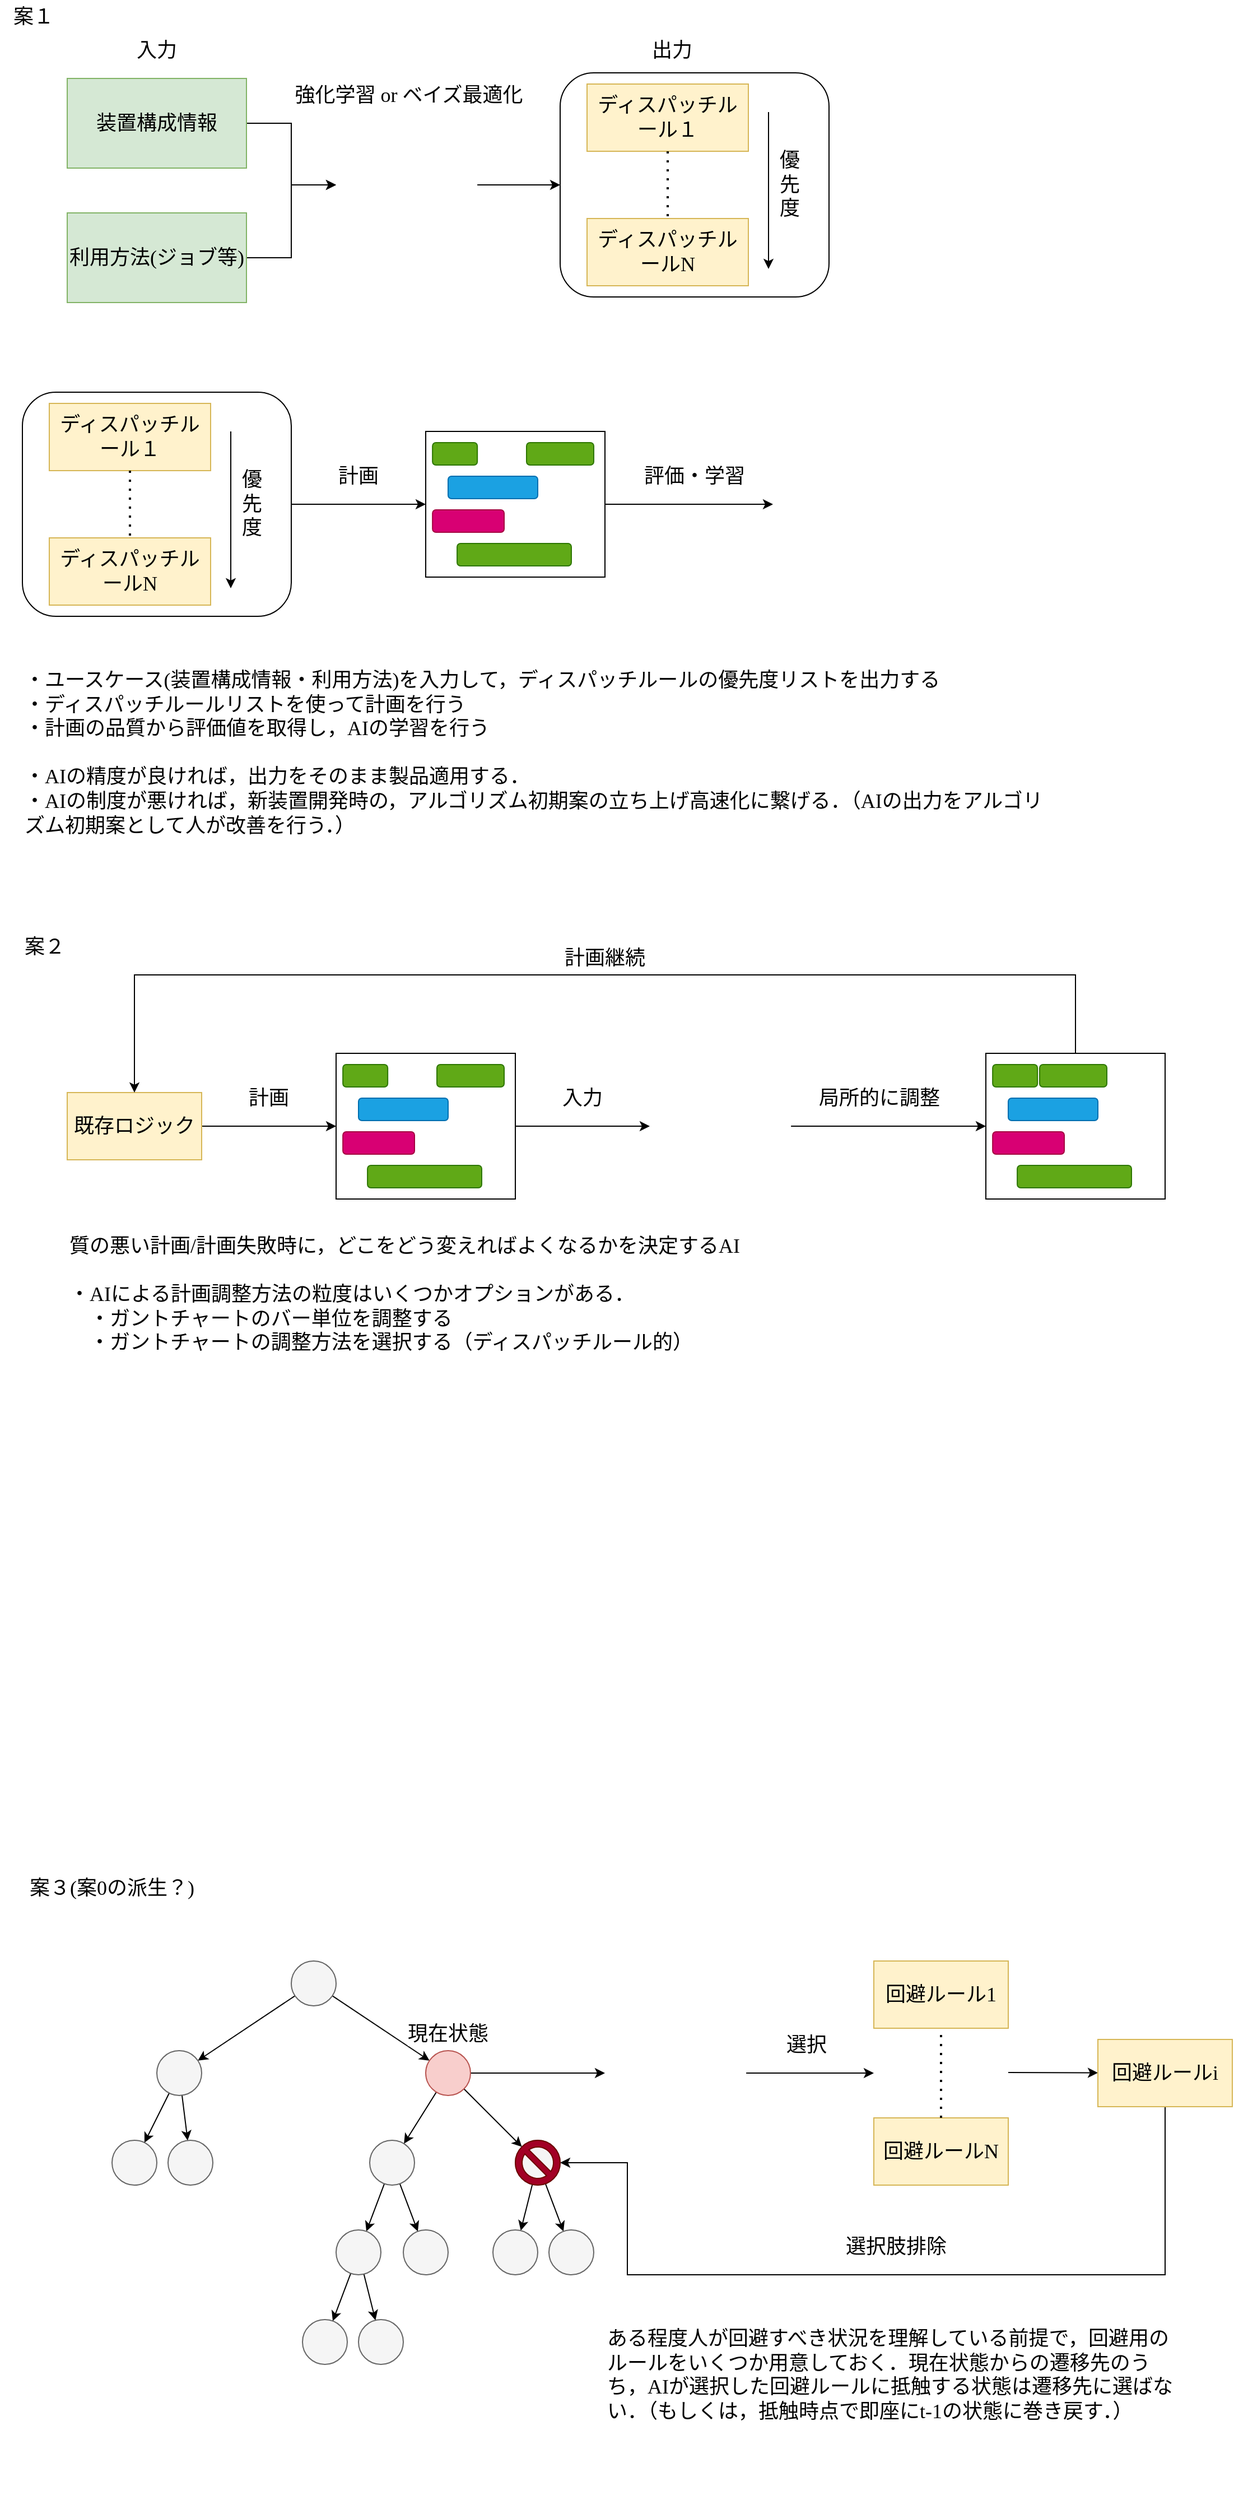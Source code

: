 <mxfile version="27.0.9">
  <diagram name="ページ1" id="3k1s6wL4XpSj8VGWM7QD">
    <mxGraphModel dx="1426" dy="865" grid="1" gridSize="10" guides="1" tooltips="1" connect="1" arrows="1" fold="1" page="1" pageScale="1" pageWidth="1169" pageHeight="827" math="1" shadow="0">
      <root>
        <mxCell id="0" />
        <mxCell id="1" parent="0" />
        <mxCell id="cTubYAA-7D6zqgPEyYFu-29" style="edgeStyle=orthogonalEdgeStyle;rounded=0;orthogonalLoop=1;jettySize=auto;html=1;fontFamily=Times New Roman;fontSize=18;fontColor=default;" edge="1" parent="1" source="cTubYAA-7D6zqgPEyYFu-1" target="cTubYAA-7D6zqgPEyYFu-6">
          <mxGeometry relative="1" as="geometry" />
        </mxCell>
        <mxCell id="cTubYAA-7D6zqgPEyYFu-1" value="装置構成情報" style="rounded=0;fontFamily=Times New Roman;whiteSpace=wrap;fillColor=#d5e8d4;strokeColor=#82b366;fontSize=18;" vertex="1" parent="1">
          <mxGeometry x="80" y="80" width="160" height="80" as="geometry" />
        </mxCell>
        <mxCell id="cTubYAA-7D6zqgPEyYFu-30" style="edgeStyle=orthogonalEdgeStyle;rounded=0;orthogonalLoop=1;jettySize=auto;html=1;fontFamily=Times New Roman;fontSize=18;fontColor=default;" edge="1" parent="1" source="cTubYAA-7D6zqgPEyYFu-2" target="cTubYAA-7D6zqgPEyYFu-6">
          <mxGeometry relative="1" as="geometry" />
        </mxCell>
        <mxCell id="cTubYAA-7D6zqgPEyYFu-2" value="利用方法(ジョブ等)" style="rounded=0;fontFamily=Times New Roman;whiteSpace=wrap;fillColor=#d5e8d4;strokeColor=#82b366;fontSize=18;" vertex="1" parent="1">
          <mxGeometry x="80" y="200" width="160" height="80" as="geometry" />
        </mxCell>
        <mxCell id="cTubYAA-7D6zqgPEyYFu-34" style="edgeStyle=orthogonalEdgeStyle;rounded=0;orthogonalLoop=1;jettySize=auto;html=1;fontFamily=Times New Roman;fontSize=18;fontColor=default;" edge="1" parent="1" source="cTubYAA-7D6zqgPEyYFu-6" target="cTubYAA-7D6zqgPEyYFu-33">
          <mxGeometry relative="1" as="geometry" />
        </mxCell>
        <mxCell id="cTubYAA-7D6zqgPEyYFu-6" value="" style="shape=image;verticalLabelPosition=bottom;labelBackgroundColor=default;verticalAlign=top;aspect=fixed;imageAspect=0;image=https://blogger.googleusercontent.com/img/b/R29vZ2xl/AVvXsEhVrfVjrLNNp3dprI-X9lY6qS-xR_Qn9VzS00sVOw2APrKd-1oiiWXPSVl2aOSGftR0UVhi4LuhsdffLHsWB71neakU-5nYAsNpsVvH5W5_i6X3aBUP6t0GsmuAP0iuctzwpcPFZZZd94w/s400/computer_jinkou_chinou.png;" vertex="1" parent="1">
          <mxGeometry x="320" y="120" width="126.08" height="110" as="geometry" />
        </mxCell>
        <mxCell id="cTubYAA-7D6zqgPEyYFu-27" value="案１" style="text;html=1;align=center;verticalAlign=middle;whiteSpace=wrap;rounded=0;fontFamily=Times New Roman;fontSize=18;fontColor=default;" vertex="1" parent="1">
          <mxGeometry x="20" y="10" width="60" height="30" as="geometry" />
        </mxCell>
        <mxCell id="cTubYAA-7D6zqgPEyYFu-35" value="" style="group" vertex="1" connectable="0" parent="1">
          <mxGeometry x="520" y="75" width="240" height="200" as="geometry" />
        </mxCell>
        <mxCell id="cTubYAA-7D6zqgPEyYFu-33" value="" style="rounded=1;whiteSpace=wrap;html=1;align=center;verticalAlign=middle;fontFamily=Times New Roman;fontSize=18;" vertex="1" parent="cTubYAA-7D6zqgPEyYFu-35">
          <mxGeometry width="240" height="200.0" as="geometry" />
        </mxCell>
        <mxCell id="cTubYAA-7D6zqgPEyYFu-25" value="ディスパッチルール１" style="rounded=0;whiteSpace=wrap;strokeColor=#d6b656;align=center;verticalAlign=middle;fontFamily=Times New Roman;fontSize=18;fillColor=#fff2cc;" vertex="1" parent="cTubYAA-7D6zqgPEyYFu-35">
          <mxGeometry x="24" y="10" width="144" height="60.0" as="geometry" />
        </mxCell>
        <mxCell id="cTubYAA-7D6zqgPEyYFu-26" value="ディスパッチルールN" style="rounded=0;whiteSpace=wrap;strokeColor=#d6b656;align=center;verticalAlign=middle;fontFamily=Times New Roman;fontSize=18;fillColor=#fff2cc;" vertex="1" parent="cTubYAA-7D6zqgPEyYFu-35">
          <mxGeometry x="24" y="130" width="144" height="60.0" as="geometry" />
        </mxCell>
        <mxCell id="cTubYAA-7D6zqgPEyYFu-32" value="" style="endArrow=none;dashed=1;html=1;dashPattern=1 3;strokeWidth=2;rounded=0;fontFamily=Times New Roman;fontSize=18;fontColor=default;exitX=0.5;exitY=1;exitDx=0;exitDy=0;entryX=0.5;entryY=0;entryDx=0;entryDy=0;" edge="1" parent="cTubYAA-7D6zqgPEyYFu-35" source="cTubYAA-7D6zqgPEyYFu-25" target="cTubYAA-7D6zqgPEyYFu-26">
          <mxGeometry width="50" height="50" relative="1" as="geometry">
            <mxPoint x="12" y="350.0" as="sourcePoint" />
            <mxPoint x="72" y="300" as="targetPoint" />
          </mxGeometry>
        </mxCell>
        <mxCell id="cTubYAA-7D6zqgPEyYFu-44" value="" style="endArrow=classic;html=1;rounded=0;fontFamily=Times New Roman;fontSize=18;fontColor=default;" edge="1" parent="cTubYAA-7D6zqgPEyYFu-35">
          <mxGeometry width="50" height="50" relative="1" as="geometry">
            <mxPoint x="186" y="35" as="sourcePoint" />
            <mxPoint x="186" y="175" as="targetPoint" />
          </mxGeometry>
        </mxCell>
        <mxCell id="cTubYAA-7D6zqgPEyYFu-45" value="優先度" style="text;html=1;align=center;verticalAlign=middle;whiteSpace=wrap;rounded=0;fontFamily=Times New Roman;fontSize=18;fontColor=default;direction=south;" vertex="1" parent="cTubYAA-7D6zqgPEyYFu-35">
          <mxGeometry x="190" y="70" width="30" height="60" as="geometry" />
        </mxCell>
        <mxCell id="cTubYAA-7D6zqgPEyYFu-36" value="入力" style="text;html=1;align=center;verticalAlign=middle;whiteSpace=wrap;rounded=0;fontFamily=Times New Roman;fontSize=18;fontColor=default;" vertex="1" parent="1">
          <mxGeometry x="130" y="40" width="60" height="30" as="geometry" />
        </mxCell>
        <mxCell id="cTubYAA-7D6zqgPEyYFu-37" value="出力" style="text;html=1;align=center;verticalAlign=middle;whiteSpace=wrap;rounded=0;fontFamily=Times New Roman;fontSize=18;fontColor=default;" vertex="1" parent="1">
          <mxGeometry x="590" y="40" width="60" height="30" as="geometry" />
        </mxCell>
        <mxCell id="cTubYAA-7D6zqgPEyYFu-38" value="強化学習 or ベイズ最適化" style="text;html=1;align=center;verticalAlign=middle;whiteSpace=wrap;rounded=0;fontFamily=Times New Roman;fontSize=18;fontColor=default;" vertex="1" parent="1">
          <mxGeometry x="280" y="80" width="210" height="30" as="geometry" />
        </mxCell>
        <mxCell id="cTubYAA-7D6zqgPEyYFu-46" value="" style="group" vertex="1" connectable="0" parent="1">
          <mxGeometry x="40" y="360" width="240" height="200" as="geometry" />
        </mxCell>
        <mxCell id="cTubYAA-7D6zqgPEyYFu-47" value="" style="rounded=1;whiteSpace=wrap;html=1;align=center;verticalAlign=middle;fontFamily=Times New Roman;fontSize=18;" vertex="1" parent="cTubYAA-7D6zqgPEyYFu-46">
          <mxGeometry width="240" height="200.0" as="geometry" />
        </mxCell>
        <mxCell id="cTubYAA-7D6zqgPEyYFu-48" value="ディスパッチルール１" style="rounded=0;whiteSpace=wrap;strokeColor=#d6b656;align=center;verticalAlign=middle;fontFamily=Times New Roman;fontSize=18;fillColor=#fff2cc;" vertex="1" parent="cTubYAA-7D6zqgPEyYFu-46">
          <mxGeometry x="24" y="10" width="144" height="60.0" as="geometry" />
        </mxCell>
        <mxCell id="cTubYAA-7D6zqgPEyYFu-49" value="ディスパッチルールN" style="rounded=0;whiteSpace=wrap;strokeColor=#d6b656;align=center;verticalAlign=middle;fontFamily=Times New Roman;fontSize=18;fillColor=#fff2cc;" vertex="1" parent="cTubYAA-7D6zqgPEyYFu-46">
          <mxGeometry x="24" y="130" width="144" height="60.0" as="geometry" />
        </mxCell>
        <mxCell id="cTubYAA-7D6zqgPEyYFu-50" value="" style="endArrow=none;dashed=1;html=1;dashPattern=1 3;strokeWidth=2;rounded=0;fontFamily=Times New Roman;fontSize=18;fontColor=default;exitX=0.5;exitY=1;exitDx=0;exitDy=0;entryX=0.5;entryY=0;entryDx=0;entryDy=0;" edge="1" parent="cTubYAA-7D6zqgPEyYFu-46" source="cTubYAA-7D6zqgPEyYFu-48" target="cTubYAA-7D6zqgPEyYFu-49">
          <mxGeometry width="50" height="50" relative="1" as="geometry">
            <mxPoint x="12" y="350.0" as="sourcePoint" />
            <mxPoint x="72" y="300" as="targetPoint" />
          </mxGeometry>
        </mxCell>
        <mxCell id="cTubYAA-7D6zqgPEyYFu-51" value="" style="endArrow=classic;html=1;rounded=0;fontFamily=Times New Roman;fontSize=18;fontColor=default;" edge="1" parent="cTubYAA-7D6zqgPEyYFu-46">
          <mxGeometry width="50" height="50" relative="1" as="geometry">
            <mxPoint x="186" y="35" as="sourcePoint" />
            <mxPoint x="186" y="175" as="targetPoint" />
          </mxGeometry>
        </mxCell>
        <mxCell id="cTubYAA-7D6zqgPEyYFu-52" value="優先度" style="text;html=1;align=center;verticalAlign=middle;whiteSpace=wrap;rounded=0;fontFamily=Times New Roman;fontSize=18;fontColor=default;direction=south;" vertex="1" parent="cTubYAA-7D6zqgPEyYFu-46">
          <mxGeometry x="190" y="70" width="30" height="60" as="geometry" />
        </mxCell>
        <mxCell id="cTubYAA-7D6zqgPEyYFu-62" value="" style="group" vertex="1" connectable="0" parent="1">
          <mxGeometry x="400" y="395" width="160" height="130" as="geometry" />
        </mxCell>
        <mxCell id="cTubYAA-7D6zqgPEyYFu-56" value="" style="rounded=0;whiteSpace=wrap;html=1;align=center;verticalAlign=middle;fontFamily=Times New Roman;fontSize=18;" vertex="1" parent="cTubYAA-7D6zqgPEyYFu-62">
          <mxGeometry width="160" height="130" as="geometry" />
        </mxCell>
        <mxCell id="cTubYAA-7D6zqgPEyYFu-55" value="" style="rounded=1;whiteSpace=wrap;html=1;strokeColor=#2D7600;align=center;verticalAlign=middle;fontFamily=Times New Roman;fontSize=18;fontColor=#ffffff;fillColor=#60a917;" vertex="1" parent="cTubYAA-7D6zqgPEyYFu-62">
          <mxGeometry x="6.08" y="10" width="40" height="20" as="geometry" />
        </mxCell>
        <mxCell id="cTubYAA-7D6zqgPEyYFu-58" value="" style="rounded=1;whiteSpace=wrap;html=1;strokeColor=#006EAF;align=center;verticalAlign=middle;fontFamily=Times New Roman;fontSize=18;fontColor=#ffffff;fillColor=#1ba1e2;" vertex="1" parent="cTubYAA-7D6zqgPEyYFu-62">
          <mxGeometry x="20" y="40" width="80" height="20" as="geometry" />
        </mxCell>
        <mxCell id="cTubYAA-7D6zqgPEyYFu-59" value="" style="rounded=1;whiteSpace=wrap;html=1;strokeColor=#A50040;align=center;verticalAlign=middle;fontFamily=Times New Roman;fontSize=18;fontColor=#ffffff;fillColor=#d80073;" vertex="1" parent="cTubYAA-7D6zqgPEyYFu-62">
          <mxGeometry x="6.08" y="70" width="63.92" height="20" as="geometry" />
        </mxCell>
        <mxCell id="cTubYAA-7D6zqgPEyYFu-60" value="" style="rounded=1;whiteSpace=wrap;html=1;strokeColor=#2D7600;align=center;verticalAlign=middle;fontFamily=Times New Roman;fontSize=18;fontColor=#ffffff;fillColor=#60a917;" vertex="1" parent="cTubYAA-7D6zqgPEyYFu-62">
          <mxGeometry x="28.04" y="100" width="101.96" height="20" as="geometry" />
        </mxCell>
        <mxCell id="cTubYAA-7D6zqgPEyYFu-61" value="" style="rounded=1;whiteSpace=wrap;html=1;strokeColor=#2D7600;align=center;verticalAlign=middle;fontFamily=Times New Roman;fontSize=18;fontColor=#ffffff;fillColor=#60a917;" vertex="1" parent="cTubYAA-7D6zqgPEyYFu-62">
          <mxGeometry x="90" y="10" width="60" height="20" as="geometry" />
        </mxCell>
        <mxCell id="cTubYAA-7D6zqgPEyYFu-63" style="edgeStyle=orthogonalEdgeStyle;rounded=0;orthogonalLoop=1;jettySize=auto;html=1;fontFamily=Times New Roman;fontSize=18;fontColor=default;" edge="1" parent="1" source="cTubYAA-7D6zqgPEyYFu-47" target="cTubYAA-7D6zqgPEyYFu-56">
          <mxGeometry relative="1" as="geometry" />
        </mxCell>
        <mxCell id="cTubYAA-7D6zqgPEyYFu-64" value="計画" style="text;html=1;align=center;verticalAlign=middle;whiteSpace=wrap;rounded=0;fontFamily=Times New Roman;fontSize=18;fontColor=default;" vertex="1" parent="1">
          <mxGeometry x="310" y="420" width="60" height="30" as="geometry" />
        </mxCell>
        <mxCell id="cTubYAA-7D6zqgPEyYFu-66" value="" style="shape=image;verticalLabelPosition=bottom;labelBackgroundColor=default;verticalAlign=top;aspect=fixed;imageAspect=0;image=https://blogger.googleusercontent.com/img/b/R29vZ2xl/AVvXsEhVrfVjrLNNp3dprI-X9lY6qS-xR_Qn9VzS00sVOw2APrKd-1oiiWXPSVl2aOSGftR0UVhi4LuhsdffLHsWB71neakU-5nYAsNpsVvH5W5_i6X3aBUP6t0GsmuAP0iuctzwpcPFZZZd94w/s400/computer_jinkou_chinou.png;" vertex="1" parent="1">
          <mxGeometry x="710" y="405" width="126.08" height="110" as="geometry" />
        </mxCell>
        <mxCell id="cTubYAA-7D6zqgPEyYFu-67" value="評価・学習" style="text;html=1;align=center;verticalAlign=middle;whiteSpace=wrap;rounded=0;fontFamily=Times New Roman;fontSize=18;fontColor=default;" vertex="1" parent="1">
          <mxGeometry x="590" y="420" width="100" height="30" as="geometry" />
        </mxCell>
        <mxCell id="cTubYAA-7D6zqgPEyYFu-65" style="edgeStyle=orthogonalEdgeStyle;rounded=0;orthogonalLoop=1;jettySize=auto;html=1;fontFamily=Times New Roman;fontSize=18;fontColor=default;" edge="1" parent="1" source="cTubYAA-7D6zqgPEyYFu-56" target="cTubYAA-7D6zqgPEyYFu-66">
          <mxGeometry relative="1" as="geometry">
            <mxPoint x="680" y="460" as="targetPoint" />
          </mxGeometry>
        </mxCell>
        <mxCell id="cTubYAA-7D6zqgPEyYFu-68" value="・ユースケース(装置構成情報・利用方法)を入力して，ディスパッチルールの優先度リストを出力する&lt;div&gt;・ディスパッチルールリストを使って計画を行う&lt;/div&gt;&lt;div&gt;・計画の品質から評価値を取得し，AIの学習を行う&lt;/div&gt;&lt;div&gt;&lt;br&gt;&lt;/div&gt;&lt;div&gt;・AIの精度が良ければ，出力をそのまま製品適用する．&lt;/div&gt;&lt;div&gt;・AIの制度が悪ければ，新装置開発時の，アルゴリズム初期案の立ち上げ高速化に繋げる．（AIの出力をアルゴリズム初期案として人が改善を行う．）&lt;/div&gt;" style="text;html=1;align=left;verticalAlign=top;whiteSpace=wrap;rounded=0;fontFamily=Times New Roman;fontSize=18;fontColor=default;" vertex="1" parent="1">
          <mxGeometry x="40" y="600" width="920" height="200" as="geometry" />
        </mxCell>
        <mxCell id="cTubYAA-7D6zqgPEyYFu-69" value="案２" style="text;html=1;align=center;verticalAlign=middle;whiteSpace=wrap;rounded=0;fontFamily=Times New Roman;fontSize=18;fontColor=default;" vertex="1" parent="1">
          <mxGeometry x="30" y="840" width="60" height="30" as="geometry" />
        </mxCell>
        <mxCell id="cTubYAA-7D6zqgPEyYFu-70" value="" style="group" vertex="1" connectable="0" parent="1">
          <mxGeometry x="320" y="950" width="160" height="130" as="geometry" />
        </mxCell>
        <mxCell id="cTubYAA-7D6zqgPEyYFu-71" value="" style="rounded=0;whiteSpace=wrap;html=1;align=center;verticalAlign=middle;fontFamily=Times New Roman;fontSize=18;" vertex="1" parent="cTubYAA-7D6zqgPEyYFu-70">
          <mxGeometry width="160" height="130" as="geometry" />
        </mxCell>
        <mxCell id="cTubYAA-7D6zqgPEyYFu-72" value="" style="rounded=1;whiteSpace=wrap;html=1;strokeColor=#2D7600;align=center;verticalAlign=middle;fontFamily=Times New Roman;fontSize=18;fontColor=#ffffff;fillColor=#60a917;" vertex="1" parent="cTubYAA-7D6zqgPEyYFu-70">
          <mxGeometry x="6.08" y="10" width="40" height="20" as="geometry" />
        </mxCell>
        <mxCell id="cTubYAA-7D6zqgPEyYFu-73" value="" style="rounded=1;whiteSpace=wrap;html=1;strokeColor=#006EAF;align=center;verticalAlign=middle;fontFamily=Times New Roman;fontSize=18;fontColor=#ffffff;fillColor=#1ba1e2;" vertex="1" parent="cTubYAA-7D6zqgPEyYFu-70">
          <mxGeometry x="20" y="40" width="80" height="20" as="geometry" />
        </mxCell>
        <mxCell id="cTubYAA-7D6zqgPEyYFu-74" value="" style="rounded=1;whiteSpace=wrap;html=1;strokeColor=#A50040;align=center;verticalAlign=middle;fontFamily=Times New Roman;fontSize=18;fontColor=#ffffff;fillColor=#d80073;" vertex="1" parent="cTubYAA-7D6zqgPEyYFu-70">
          <mxGeometry x="6.08" y="70" width="63.92" height="20" as="geometry" />
        </mxCell>
        <mxCell id="cTubYAA-7D6zqgPEyYFu-75" value="" style="rounded=1;whiteSpace=wrap;html=1;strokeColor=#2D7600;align=center;verticalAlign=middle;fontFamily=Times New Roman;fontSize=18;fontColor=#ffffff;fillColor=#60a917;" vertex="1" parent="cTubYAA-7D6zqgPEyYFu-70">
          <mxGeometry x="28.04" y="100" width="101.96" height="20" as="geometry" />
        </mxCell>
        <mxCell id="cTubYAA-7D6zqgPEyYFu-76" value="" style="rounded=1;whiteSpace=wrap;html=1;strokeColor=#2D7600;align=center;verticalAlign=middle;fontFamily=Times New Roman;fontSize=18;fontColor=#ffffff;fillColor=#60a917;" vertex="1" parent="cTubYAA-7D6zqgPEyYFu-70">
          <mxGeometry x="90" y="10" width="60" height="20" as="geometry" />
        </mxCell>
        <mxCell id="cTubYAA-7D6zqgPEyYFu-78" style="edgeStyle=orthogonalEdgeStyle;rounded=0;orthogonalLoop=1;jettySize=auto;html=1;fontFamily=Times New Roman;fontSize=18;fontColor=default;" edge="1" parent="1" source="cTubYAA-7D6zqgPEyYFu-77" target="cTubYAA-7D6zqgPEyYFu-71">
          <mxGeometry relative="1" as="geometry" />
        </mxCell>
        <mxCell id="cTubYAA-7D6zqgPEyYFu-77" value="既存ロジック" style="rounded=0;whiteSpace=wrap;html=1;strokeColor=#d6b656;align=center;verticalAlign=middle;fontFamily=Times New Roman;fontSize=18;fontColor=default;fillColor=#fff2cc;" vertex="1" parent="1">
          <mxGeometry x="80" y="985" width="120" height="60" as="geometry" />
        </mxCell>
        <mxCell id="cTubYAA-7D6zqgPEyYFu-79" value="計画" style="text;html=1;align=center;verticalAlign=middle;whiteSpace=wrap;rounded=0;fontFamily=Times New Roman;fontSize=18;fontColor=default;" vertex="1" parent="1">
          <mxGeometry x="230" y="975" width="60" height="30" as="geometry" />
        </mxCell>
        <mxCell id="cTubYAA-7D6zqgPEyYFu-90" style="edgeStyle=orthogonalEdgeStyle;rounded=0;orthogonalLoop=1;jettySize=auto;html=1;fontFamily=Times New Roman;fontSize=18;fontColor=default;" edge="1" parent="1" source="cTubYAA-7D6zqgPEyYFu-80" target="cTubYAA-7D6zqgPEyYFu-84">
          <mxGeometry relative="1" as="geometry" />
        </mxCell>
        <mxCell id="cTubYAA-7D6zqgPEyYFu-80" value="" style="shape=image;verticalLabelPosition=bottom;labelBackgroundColor=default;verticalAlign=top;aspect=fixed;imageAspect=0;image=https://blogger.googleusercontent.com/img/b/R29vZ2xl/AVvXsEhVrfVjrLNNp3dprI-X9lY6qS-xR_Qn9VzS00sVOw2APrKd-1oiiWXPSVl2aOSGftR0UVhi4LuhsdffLHsWB71neakU-5nYAsNpsVvH5W5_i6X3aBUP6t0GsmuAP0iuctzwpcPFZZZd94w/s400/computer_jinkou_chinou.png;" vertex="1" parent="1">
          <mxGeometry x="600" y="960" width="126.08" height="110" as="geometry" />
        </mxCell>
        <mxCell id="cTubYAA-7D6zqgPEyYFu-81" style="edgeStyle=orthogonalEdgeStyle;rounded=0;orthogonalLoop=1;jettySize=auto;html=1;fontFamily=Times New Roman;fontSize=18;fontColor=default;" edge="1" parent="1" source="cTubYAA-7D6zqgPEyYFu-71" target="cTubYAA-7D6zqgPEyYFu-80">
          <mxGeometry relative="1" as="geometry" />
        </mxCell>
        <mxCell id="cTubYAA-7D6zqgPEyYFu-82" value="入力" style="text;html=1;align=center;verticalAlign=middle;whiteSpace=wrap;rounded=0;fontFamily=Times New Roman;fontSize=18;fontColor=default;" vertex="1" parent="1">
          <mxGeometry x="510" y="975" width="60" height="30" as="geometry" />
        </mxCell>
        <mxCell id="cTubYAA-7D6zqgPEyYFu-83" value="" style="group" vertex="1" connectable="0" parent="1">
          <mxGeometry x="900" y="950" width="160" height="130" as="geometry" />
        </mxCell>
        <mxCell id="cTubYAA-7D6zqgPEyYFu-84" value="" style="rounded=0;whiteSpace=wrap;html=1;align=center;verticalAlign=middle;fontFamily=Times New Roman;fontSize=18;" vertex="1" parent="cTubYAA-7D6zqgPEyYFu-83">
          <mxGeometry width="160" height="130" as="geometry" />
        </mxCell>
        <mxCell id="cTubYAA-7D6zqgPEyYFu-85" value="" style="rounded=1;whiteSpace=wrap;html=1;strokeColor=#2D7600;align=center;verticalAlign=middle;fontFamily=Times New Roman;fontSize=18;fontColor=#ffffff;fillColor=#60a917;" vertex="1" parent="cTubYAA-7D6zqgPEyYFu-83">
          <mxGeometry x="6.08" y="10" width="40" height="20" as="geometry" />
        </mxCell>
        <mxCell id="cTubYAA-7D6zqgPEyYFu-86" value="" style="rounded=1;whiteSpace=wrap;html=1;strokeColor=#006EAF;align=center;verticalAlign=middle;fontFamily=Times New Roman;fontSize=18;fontColor=#ffffff;fillColor=#1ba1e2;" vertex="1" parent="cTubYAA-7D6zqgPEyYFu-83">
          <mxGeometry x="20" y="40" width="80" height="20" as="geometry" />
        </mxCell>
        <mxCell id="cTubYAA-7D6zqgPEyYFu-87" value="" style="rounded=1;whiteSpace=wrap;html=1;strokeColor=#A50040;align=center;verticalAlign=middle;fontFamily=Times New Roman;fontSize=18;fontColor=#ffffff;fillColor=#d80073;" vertex="1" parent="cTubYAA-7D6zqgPEyYFu-83">
          <mxGeometry x="6.08" y="70" width="63.92" height="20" as="geometry" />
        </mxCell>
        <mxCell id="cTubYAA-7D6zqgPEyYFu-88" value="" style="rounded=1;whiteSpace=wrap;html=1;strokeColor=#2D7600;align=center;verticalAlign=middle;fontFamily=Times New Roman;fontSize=18;fontColor=#ffffff;fillColor=#60a917;" vertex="1" parent="cTubYAA-7D6zqgPEyYFu-83">
          <mxGeometry x="28.04" y="100" width="101.96" height="20" as="geometry" />
        </mxCell>
        <mxCell id="cTubYAA-7D6zqgPEyYFu-89" value="" style="rounded=1;whiteSpace=wrap;html=1;strokeColor=#2D7600;align=center;verticalAlign=middle;fontFamily=Times New Roman;fontSize=18;fontColor=#ffffff;fillColor=#60a917;" vertex="1" parent="cTubYAA-7D6zqgPEyYFu-83">
          <mxGeometry x="48" y="10" width="60" height="20" as="geometry" />
        </mxCell>
        <mxCell id="cTubYAA-7D6zqgPEyYFu-91" value="局所的に調整" style="text;html=1;align=center;verticalAlign=middle;whiteSpace=wrap;rounded=0;fontFamily=Times New Roman;fontSize=18;fontColor=default;" vertex="1" parent="1">
          <mxGeometry x="750" y="975" width="110" height="30" as="geometry" />
        </mxCell>
        <mxCell id="cTubYAA-7D6zqgPEyYFu-92" value="案３(案0の派生？)" style="text;html=1;align=center;verticalAlign=middle;whiteSpace=wrap;rounded=0;fontFamily=Times New Roman;fontSize=18;fontColor=default;" vertex="1" parent="1">
          <mxGeometry x="40" y="1680" width="160" height="30" as="geometry" />
        </mxCell>
        <mxCell id="cTubYAA-7D6zqgPEyYFu-93" value="質の悪い計画/計画失敗時に，どこをどう変えればよくなるかを決定するAI&lt;div&gt;&lt;br&gt;&lt;/div&gt;&lt;div&gt;・AIによる計画調整方法の粒度はいくつかオプションがある．&lt;/div&gt;&lt;div&gt;　・ガントチャートのバー単位を調整する&lt;/div&gt;&lt;div&gt;　・ガントチャートの調整方法を選択する（ディスパッチルール的）&lt;/div&gt;" style="text;html=1;align=left;verticalAlign=top;whiteSpace=wrap;rounded=0;fontFamily=Times New Roman;fontSize=18;fontColor=default;" vertex="1" parent="1">
          <mxGeometry x="80" y="1105" width="840" height="170" as="geometry" />
        </mxCell>
        <mxCell id="cTubYAA-7D6zqgPEyYFu-96" style="rounded=0;orthogonalLoop=1;jettySize=auto;html=1;fontFamily=Times New Roman;fontSize=18;fontColor=default;" edge="1" parent="1" source="cTubYAA-7D6zqgPEyYFu-84" target="cTubYAA-7D6zqgPEyYFu-77">
          <mxGeometry relative="1" as="geometry">
            <mxPoint x="140" y="890" as="targetPoint" />
            <Array as="points">
              <mxPoint x="980" y="880" />
              <mxPoint x="140" y="880" />
            </Array>
          </mxGeometry>
        </mxCell>
        <mxCell id="cTubYAA-7D6zqgPEyYFu-97" value="計画継続" style="text;html=1;align=center;verticalAlign=middle;whiteSpace=wrap;rounded=0;fontFamily=Times New Roman;fontSize=18;fontColor=default;labelBackgroundColor=default;" vertex="1" parent="1">
          <mxGeometry x="480" y="850" width="160" height="30" as="geometry" />
        </mxCell>
        <mxCell id="cTubYAA-7D6zqgPEyYFu-112" style="edgeStyle=none;shape=connector;rounded=0;orthogonalLoop=1;jettySize=auto;html=1;strokeColor=default;align=center;verticalAlign=middle;fontFamily=Times New Roman;fontSize=18;fontColor=default;labelBackgroundColor=default;endArrow=classic;" edge="1" parent="1" source="cTubYAA-7D6zqgPEyYFu-98" target="cTubYAA-7D6zqgPEyYFu-110">
          <mxGeometry relative="1" as="geometry" />
        </mxCell>
        <mxCell id="cTubYAA-7D6zqgPEyYFu-115" style="edgeStyle=none;shape=connector;rounded=0;orthogonalLoop=1;jettySize=auto;html=1;strokeColor=default;align=center;verticalAlign=middle;fontFamily=Times New Roman;fontSize=18;fontColor=default;labelBackgroundColor=default;endArrow=classic;" edge="1" parent="1" source="cTubYAA-7D6zqgPEyYFu-98" target="cTubYAA-7D6zqgPEyYFu-106">
          <mxGeometry relative="1" as="geometry" />
        </mxCell>
        <mxCell id="cTubYAA-7D6zqgPEyYFu-98" value="" style="ellipse;whiteSpace=wrap;html=1;aspect=fixed;rounded=0;strokeColor=#666666;align=center;verticalAlign=middle;fontFamily=Times New Roman;fontSize=18;fontColor=#333333;labelBackgroundColor=default;fillColor=#f5f5f5;" vertex="1" parent="1">
          <mxGeometry x="280" y="1760" width="40" height="40" as="geometry" />
        </mxCell>
        <mxCell id="cTubYAA-7D6zqgPEyYFu-99" value="" style="ellipse;whiteSpace=wrap;html=1;aspect=fixed;rounded=0;strokeColor=#666666;align=center;verticalAlign=middle;fontFamily=Times New Roman;fontSize=18;fontColor=#333333;labelBackgroundColor=default;fillColor=#f5f5f5;" vertex="1" parent="1">
          <mxGeometry x="380" y="2000" width="40" height="40" as="geometry" />
        </mxCell>
        <mxCell id="cTubYAA-7D6zqgPEyYFu-120" style="edgeStyle=none;shape=connector;rounded=0;orthogonalLoop=1;jettySize=auto;html=1;strokeColor=default;align=center;verticalAlign=middle;fontFamily=Times New Roman;fontSize=18;fontColor=default;labelBackgroundColor=default;endArrow=classic;" edge="1" parent="1" source="cTubYAA-7D6zqgPEyYFu-100" target="cTubYAA-7D6zqgPEyYFu-107">
          <mxGeometry relative="1" as="geometry" />
        </mxCell>
        <mxCell id="cTubYAA-7D6zqgPEyYFu-121" style="edgeStyle=none;shape=connector;rounded=0;orthogonalLoop=1;jettySize=auto;html=1;strokeColor=default;align=center;verticalAlign=middle;fontFamily=Times New Roman;fontSize=18;fontColor=default;labelBackgroundColor=default;endArrow=classic;" edge="1" parent="1" source="cTubYAA-7D6zqgPEyYFu-100" target="cTubYAA-7D6zqgPEyYFu-108">
          <mxGeometry relative="1" as="geometry" />
        </mxCell>
        <mxCell id="cTubYAA-7D6zqgPEyYFu-100" value="" style="ellipse;whiteSpace=wrap;html=1;aspect=fixed;rounded=0;strokeColor=#666666;align=center;verticalAlign=middle;fontFamily=Times New Roman;fontSize=18;fontColor=#333333;labelBackgroundColor=default;fillColor=#f5f5f5;" vertex="1" parent="1">
          <mxGeometry x="480" y="1920" width="40" height="40" as="geometry" />
        </mxCell>
        <mxCell id="cTubYAA-7D6zqgPEyYFu-101" value="" style="ellipse;whiteSpace=wrap;html=1;aspect=fixed;rounded=0;strokeColor=#666666;align=center;verticalAlign=middle;fontFamily=Times New Roman;fontSize=18;fontColor=#333333;labelBackgroundColor=default;fillColor=#f5f5f5;" vertex="1" parent="1">
          <mxGeometry x="170" y="1920" width="40" height="40" as="geometry" />
        </mxCell>
        <mxCell id="cTubYAA-7D6zqgPEyYFu-102" value="" style="ellipse;whiteSpace=wrap;html=1;aspect=fixed;rounded=0;strokeColor=#666666;align=center;verticalAlign=middle;fontFamily=Times New Roman;fontSize=18;fontColor=#333333;labelBackgroundColor=default;fillColor=#f5f5f5;" vertex="1" parent="1">
          <mxGeometry x="340" y="2080" width="40" height="40" as="geometry" />
        </mxCell>
        <mxCell id="cTubYAA-7D6zqgPEyYFu-118" style="edgeStyle=none;shape=connector;rounded=0;orthogonalLoop=1;jettySize=auto;html=1;strokeColor=default;align=center;verticalAlign=middle;fontFamily=Times New Roman;fontSize=18;fontColor=default;labelBackgroundColor=default;endArrow=classic;" edge="1" parent="1" source="cTubYAA-7D6zqgPEyYFu-103" target="cTubYAA-7D6zqgPEyYFu-109">
          <mxGeometry relative="1" as="geometry" />
        </mxCell>
        <mxCell id="cTubYAA-7D6zqgPEyYFu-119" style="edgeStyle=none;shape=connector;rounded=0;orthogonalLoop=1;jettySize=auto;html=1;strokeColor=default;align=center;verticalAlign=middle;fontFamily=Times New Roman;fontSize=18;fontColor=default;labelBackgroundColor=default;endArrow=classic;" edge="1" parent="1" source="cTubYAA-7D6zqgPEyYFu-103" target="cTubYAA-7D6zqgPEyYFu-99">
          <mxGeometry relative="1" as="geometry" />
        </mxCell>
        <mxCell id="cTubYAA-7D6zqgPEyYFu-103" value="" style="ellipse;whiteSpace=wrap;html=1;aspect=fixed;rounded=0;strokeColor=#666666;align=center;verticalAlign=middle;fontFamily=Times New Roman;fontSize=18;fontColor=#333333;labelBackgroundColor=default;fillColor=#f5f5f5;" vertex="1" parent="1">
          <mxGeometry x="350" y="1920" width="40" height="40" as="geometry" />
        </mxCell>
        <mxCell id="cTubYAA-7D6zqgPEyYFu-104" value="" style="ellipse;whiteSpace=wrap;html=1;aspect=fixed;rounded=0;strokeColor=#666666;align=center;verticalAlign=middle;fontFamily=Times New Roman;fontSize=18;fontColor=#333333;labelBackgroundColor=default;fillColor=#f5f5f5;" vertex="1" parent="1">
          <mxGeometry x="120" y="1920" width="40" height="40" as="geometry" />
        </mxCell>
        <mxCell id="cTubYAA-7D6zqgPEyYFu-105" value="" style="ellipse;whiteSpace=wrap;html=1;aspect=fixed;rounded=0;strokeColor=#666666;align=center;verticalAlign=middle;fontFamily=Times New Roman;fontSize=18;fontColor=#333333;labelBackgroundColor=default;fillColor=#f5f5f5;" vertex="1" parent="1">
          <mxGeometry x="290" y="2080" width="40" height="40" as="geometry" />
        </mxCell>
        <mxCell id="cTubYAA-7D6zqgPEyYFu-116" style="edgeStyle=none;shape=connector;rounded=0;orthogonalLoop=1;jettySize=auto;html=1;strokeColor=default;align=center;verticalAlign=middle;fontFamily=Times New Roman;fontSize=18;fontColor=default;labelBackgroundColor=default;endArrow=classic;" edge="1" parent="1" source="cTubYAA-7D6zqgPEyYFu-106" target="cTubYAA-7D6zqgPEyYFu-103">
          <mxGeometry relative="1" as="geometry" />
        </mxCell>
        <mxCell id="cTubYAA-7D6zqgPEyYFu-117" style="edgeStyle=none;shape=connector;rounded=0;orthogonalLoop=1;jettySize=auto;html=1;strokeColor=default;align=center;verticalAlign=middle;fontFamily=Times New Roman;fontSize=18;fontColor=default;labelBackgroundColor=default;endArrow=classic;" edge="1" parent="1" source="cTubYAA-7D6zqgPEyYFu-106" target="cTubYAA-7D6zqgPEyYFu-100">
          <mxGeometry relative="1" as="geometry" />
        </mxCell>
        <mxCell id="cTubYAA-7D6zqgPEyYFu-126" style="edgeStyle=none;shape=connector;rounded=0;orthogonalLoop=1;jettySize=auto;html=1;strokeColor=default;align=center;verticalAlign=middle;fontFamily=Times New Roman;fontSize=18;fontColor=default;labelBackgroundColor=default;endArrow=classic;" edge="1" parent="1" source="cTubYAA-7D6zqgPEyYFu-106" target="cTubYAA-7D6zqgPEyYFu-124">
          <mxGeometry relative="1" as="geometry" />
        </mxCell>
        <mxCell id="cTubYAA-7D6zqgPEyYFu-106" value="" style="ellipse;whiteSpace=wrap;html=1;aspect=fixed;rounded=0;strokeColor=#b85450;align=center;verticalAlign=middle;fontFamily=Times New Roman;fontSize=18;labelBackgroundColor=default;fillColor=#f8cecc;" vertex="1" parent="1">
          <mxGeometry x="400" y="1840" width="40" height="40" as="geometry" />
        </mxCell>
        <mxCell id="cTubYAA-7D6zqgPEyYFu-107" value="" style="ellipse;whiteSpace=wrap;html=1;aspect=fixed;rounded=0;strokeColor=#666666;align=center;verticalAlign=middle;fontFamily=Times New Roman;fontSize=18;fontColor=#333333;labelBackgroundColor=default;fillColor=#f5f5f5;" vertex="1" parent="1">
          <mxGeometry x="460" y="2000" width="40" height="40" as="geometry" />
        </mxCell>
        <mxCell id="cTubYAA-7D6zqgPEyYFu-108" value="" style="ellipse;whiteSpace=wrap;html=1;aspect=fixed;rounded=0;strokeColor=#666666;align=center;verticalAlign=middle;fontFamily=Times New Roman;fontSize=18;fontColor=#333333;labelBackgroundColor=default;fillColor=#f5f5f5;" vertex="1" parent="1">
          <mxGeometry x="510" y="2000" width="40" height="40" as="geometry" />
        </mxCell>
        <mxCell id="cTubYAA-7D6zqgPEyYFu-122" style="edgeStyle=none;shape=connector;rounded=0;orthogonalLoop=1;jettySize=auto;html=1;strokeColor=default;align=center;verticalAlign=middle;fontFamily=Times New Roman;fontSize=18;fontColor=default;labelBackgroundColor=default;endArrow=classic;" edge="1" parent="1" source="cTubYAA-7D6zqgPEyYFu-109" target="cTubYAA-7D6zqgPEyYFu-105">
          <mxGeometry relative="1" as="geometry" />
        </mxCell>
        <mxCell id="cTubYAA-7D6zqgPEyYFu-123" style="edgeStyle=none;shape=connector;rounded=0;orthogonalLoop=1;jettySize=auto;html=1;strokeColor=default;align=center;verticalAlign=middle;fontFamily=Times New Roman;fontSize=18;fontColor=default;labelBackgroundColor=default;endArrow=classic;" edge="1" parent="1" source="cTubYAA-7D6zqgPEyYFu-109" target="cTubYAA-7D6zqgPEyYFu-102">
          <mxGeometry relative="1" as="geometry" />
        </mxCell>
        <mxCell id="cTubYAA-7D6zqgPEyYFu-109" value="" style="ellipse;whiteSpace=wrap;html=1;aspect=fixed;rounded=0;strokeColor=#666666;align=center;verticalAlign=middle;fontFamily=Times New Roman;fontSize=18;fontColor=#333333;labelBackgroundColor=default;fillColor=#f5f5f5;" vertex="1" parent="1">
          <mxGeometry x="320" y="2000" width="40" height="40" as="geometry" />
        </mxCell>
        <mxCell id="cTubYAA-7D6zqgPEyYFu-113" style="edgeStyle=none;shape=connector;rounded=0;orthogonalLoop=1;jettySize=auto;html=1;strokeColor=default;align=center;verticalAlign=middle;fontFamily=Times New Roman;fontSize=18;fontColor=default;labelBackgroundColor=default;endArrow=classic;" edge="1" parent="1" source="cTubYAA-7D6zqgPEyYFu-110" target="cTubYAA-7D6zqgPEyYFu-104">
          <mxGeometry relative="1" as="geometry" />
        </mxCell>
        <mxCell id="cTubYAA-7D6zqgPEyYFu-114" style="edgeStyle=none;shape=connector;rounded=0;orthogonalLoop=1;jettySize=auto;html=1;strokeColor=default;align=center;verticalAlign=middle;fontFamily=Times New Roman;fontSize=18;fontColor=default;labelBackgroundColor=default;endArrow=classic;" edge="1" parent="1" source="cTubYAA-7D6zqgPEyYFu-110" target="cTubYAA-7D6zqgPEyYFu-101">
          <mxGeometry relative="1" as="geometry" />
        </mxCell>
        <mxCell id="cTubYAA-7D6zqgPEyYFu-110" value="" style="ellipse;whiteSpace=wrap;html=1;aspect=fixed;rounded=0;strokeColor=#666666;align=center;verticalAlign=middle;fontFamily=Times New Roman;fontSize=18;fontColor=#333333;labelBackgroundColor=default;fillColor=#f5f5f5;" vertex="1" parent="1">
          <mxGeometry x="160" y="1840" width="40" height="40" as="geometry" />
        </mxCell>
        <mxCell id="cTubYAA-7D6zqgPEyYFu-133" style="edgeStyle=none;shape=connector;rounded=0;orthogonalLoop=1;jettySize=auto;html=1;strokeColor=default;align=center;verticalAlign=middle;fontFamily=Times New Roman;fontSize=18;fontColor=default;labelBackgroundColor=none;endArrow=classic;" edge="1" parent="1" source="cTubYAA-7D6zqgPEyYFu-124">
          <mxGeometry relative="1" as="geometry">
            <mxPoint x="800" y="1860" as="targetPoint" />
          </mxGeometry>
        </mxCell>
        <mxCell id="cTubYAA-7D6zqgPEyYFu-124" value="" style="shape=image;verticalLabelPosition=bottom;labelBackgroundColor=default;verticalAlign=top;aspect=fixed;imageAspect=0;image=https://blogger.googleusercontent.com/img/b/R29vZ2xl/AVvXsEhVrfVjrLNNp3dprI-X9lY6qS-xR_Qn9VzS00sVOw2APrKd-1oiiWXPSVl2aOSGftR0UVhi4LuhsdffLHsWB71neakU-5nYAsNpsVvH5W5_i6X3aBUP6t0GsmuAP0iuctzwpcPFZZZd94w/s400/computer_jinkou_chinou.png;" vertex="1" parent="1">
          <mxGeometry x="560" y="1805" width="126.08" height="110" as="geometry" />
        </mxCell>
        <mxCell id="cTubYAA-7D6zqgPEyYFu-125" value="現在状態" style="text;html=1;align=center;verticalAlign=middle;whiteSpace=wrap;rounded=0;fontFamily=Times New Roman;fontSize=18;fontColor=default;labelBackgroundColor=default;" vertex="1" parent="1">
          <mxGeometry x="380" y="1810" width="80" height="30" as="geometry" />
        </mxCell>
        <mxCell id="cTubYAA-7D6zqgPEyYFu-127" value="回避ルール1" style="rounded=0;whiteSpace=wrap;strokeColor=#d6b656;align=center;verticalAlign=middle;fontFamily=Times New Roman;fontSize=18;fontColor=default;labelBackgroundColor=none;fillColor=#fff2cc;" vertex="1" parent="1">
          <mxGeometry x="800" y="1760" width="120" height="60" as="geometry" />
        </mxCell>
        <mxCell id="cTubYAA-7D6zqgPEyYFu-131" value="回避ルールN" style="rounded=0;whiteSpace=wrap;strokeColor=#d6b656;align=center;verticalAlign=middle;fontFamily=Times New Roman;fontSize=18;fontColor=default;labelBackgroundColor=none;fillColor=#fff2cc;" vertex="1" parent="1">
          <mxGeometry x="800" y="1900" width="120" height="60" as="geometry" />
        </mxCell>
        <mxCell id="cTubYAA-7D6zqgPEyYFu-132" value="" style="endArrow=none;dashed=1;html=1;dashPattern=1 3;strokeWidth=2;rounded=0;strokeColor=default;align=center;verticalAlign=middle;fontFamily=Times New Roman;fontSize=18;fontColor=default;labelBackgroundColor=none;entryX=0.5;entryY=1;entryDx=0;entryDy=0;exitX=0.5;exitY=0;exitDx=0;exitDy=0;" edge="1" parent="1" source="cTubYAA-7D6zqgPEyYFu-131" target="cTubYAA-7D6zqgPEyYFu-127">
          <mxGeometry width="50" height="50" relative="1" as="geometry">
            <mxPoint x="590" y="2010" as="sourcePoint" />
            <mxPoint x="640" y="1960" as="targetPoint" />
          </mxGeometry>
        </mxCell>
        <mxCell id="cTubYAA-7D6zqgPEyYFu-134" value="選択" style="text;html=1;align=center;verticalAlign=middle;whiteSpace=wrap;rounded=0;fontFamily=Times New Roman;fontSize=18;fontColor=default;labelBackgroundColor=none;" vertex="1" parent="1">
          <mxGeometry x="710" y="1820" width="60" height="30" as="geometry" />
        </mxCell>
        <mxCell id="cTubYAA-7D6zqgPEyYFu-135" style="edgeStyle=none;shape=connector;rounded=0;orthogonalLoop=1;jettySize=auto;html=1;strokeColor=default;align=center;verticalAlign=middle;fontFamily=Times New Roman;fontSize=18;fontColor=default;labelBackgroundColor=none;endArrow=classic;" edge="1" parent="1" target="cTubYAA-7D6zqgPEyYFu-136">
          <mxGeometry relative="1" as="geometry">
            <mxPoint x="1034" y="1859.5" as="targetPoint" />
            <mxPoint x="920" y="1859.5" as="sourcePoint" />
          </mxGeometry>
        </mxCell>
        <mxCell id="cTubYAA-7D6zqgPEyYFu-137" style="edgeStyle=none;shape=connector;rounded=0;orthogonalLoop=1;jettySize=auto;html=1;strokeColor=default;align=center;verticalAlign=middle;fontFamily=Times New Roman;fontSize=18;fontColor=default;labelBackgroundColor=none;endArrow=classic;" edge="1" parent="1" source="cTubYAA-7D6zqgPEyYFu-136" target="cTubYAA-7D6zqgPEyYFu-100">
          <mxGeometry relative="1" as="geometry">
            <mxPoint x="580" y="1940" as="targetPoint" />
            <Array as="points">
              <mxPoint x="1060" y="2040" />
              <mxPoint x="580" y="2040" />
              <mxPoint x="580" y="1940" />
            </Array>
          </mxGeometry>
        </mxCell>
        <mxCell id="cTubYAA-7D6zqgPEyYFu-136" value="回避ルールi" style="rounded=0;whiteSpace=wrap;strokeColor=#d6b656;align=center;verticalAlign=middle;fontFamily=Times New Roman;fontSize=18;fontColor=default;labelBackgroundColor=none;fillColor=#fff2cc;" vertex="1" parent="1">
          <mxGeometry x="1000" y="1830" width="120" height="60" as="geometry" />
        </mxCell>
        <mxCell id="cTubYAA-7D6zqgPEyYFu-138" value="" style="verticalLabelPosition=bottom;verticalAlign=top;html=1;shape=mxgraph.basic.no_symbol;rounded=0;strokeColor=#6F0000;align=center;fontFamily=Times New Roman;fontSize=18;labelBackgroundColor=none;fillColor=#a20025;fontColor=#ffffff;" vertex="1" parent="1">
          <mxGeometry x="480" y="1920" width="40" height="40" as="geometry" />
        </mxCell>
        <mxCell id="cTubYAA-7D6zqgPEyYFu-139" value="選択肢排除" style="text;html=1;align=center;verticalAlign=middle;whiteSpace=wrap;rounded=0;fontFamily=Times New Roman;fontSize=18;fontColor=#000000;labelBackgroundColor=none;" vertex="1" parent="1">
          <mxGeometry x="760" y="2000" width="120" height="30" as="geometry" />
        </mxCell>
        <mxCell id="cTubYAA-7D6zqgPEyYFu-140" value="ある程度人が回避すべき状況を理解している前提で，回避用のルールをいくつか用意しておく．現在状態からの遷移先のうち，AIが選択した回避ルールに抵触する状態は遷移先に選ばない．（もしくは，抵触時点で即座にt-1の状態に巻き戻す．）" style="text;html=1;align=left;verticalAlign=top;whiteSpace=wrap;rounded=0;fontFamily=Times New Roman;fontSize=18;fontColor=#000000;labelBackgroundColor=none;" vertex="1" parent="1">
          <mxGeometry x="560" y="2080" width="520" height="160" as="geometry" />
        </mxCell>
      </root>
    </mxGraphModel>
  </diagram>
</mxfile>
